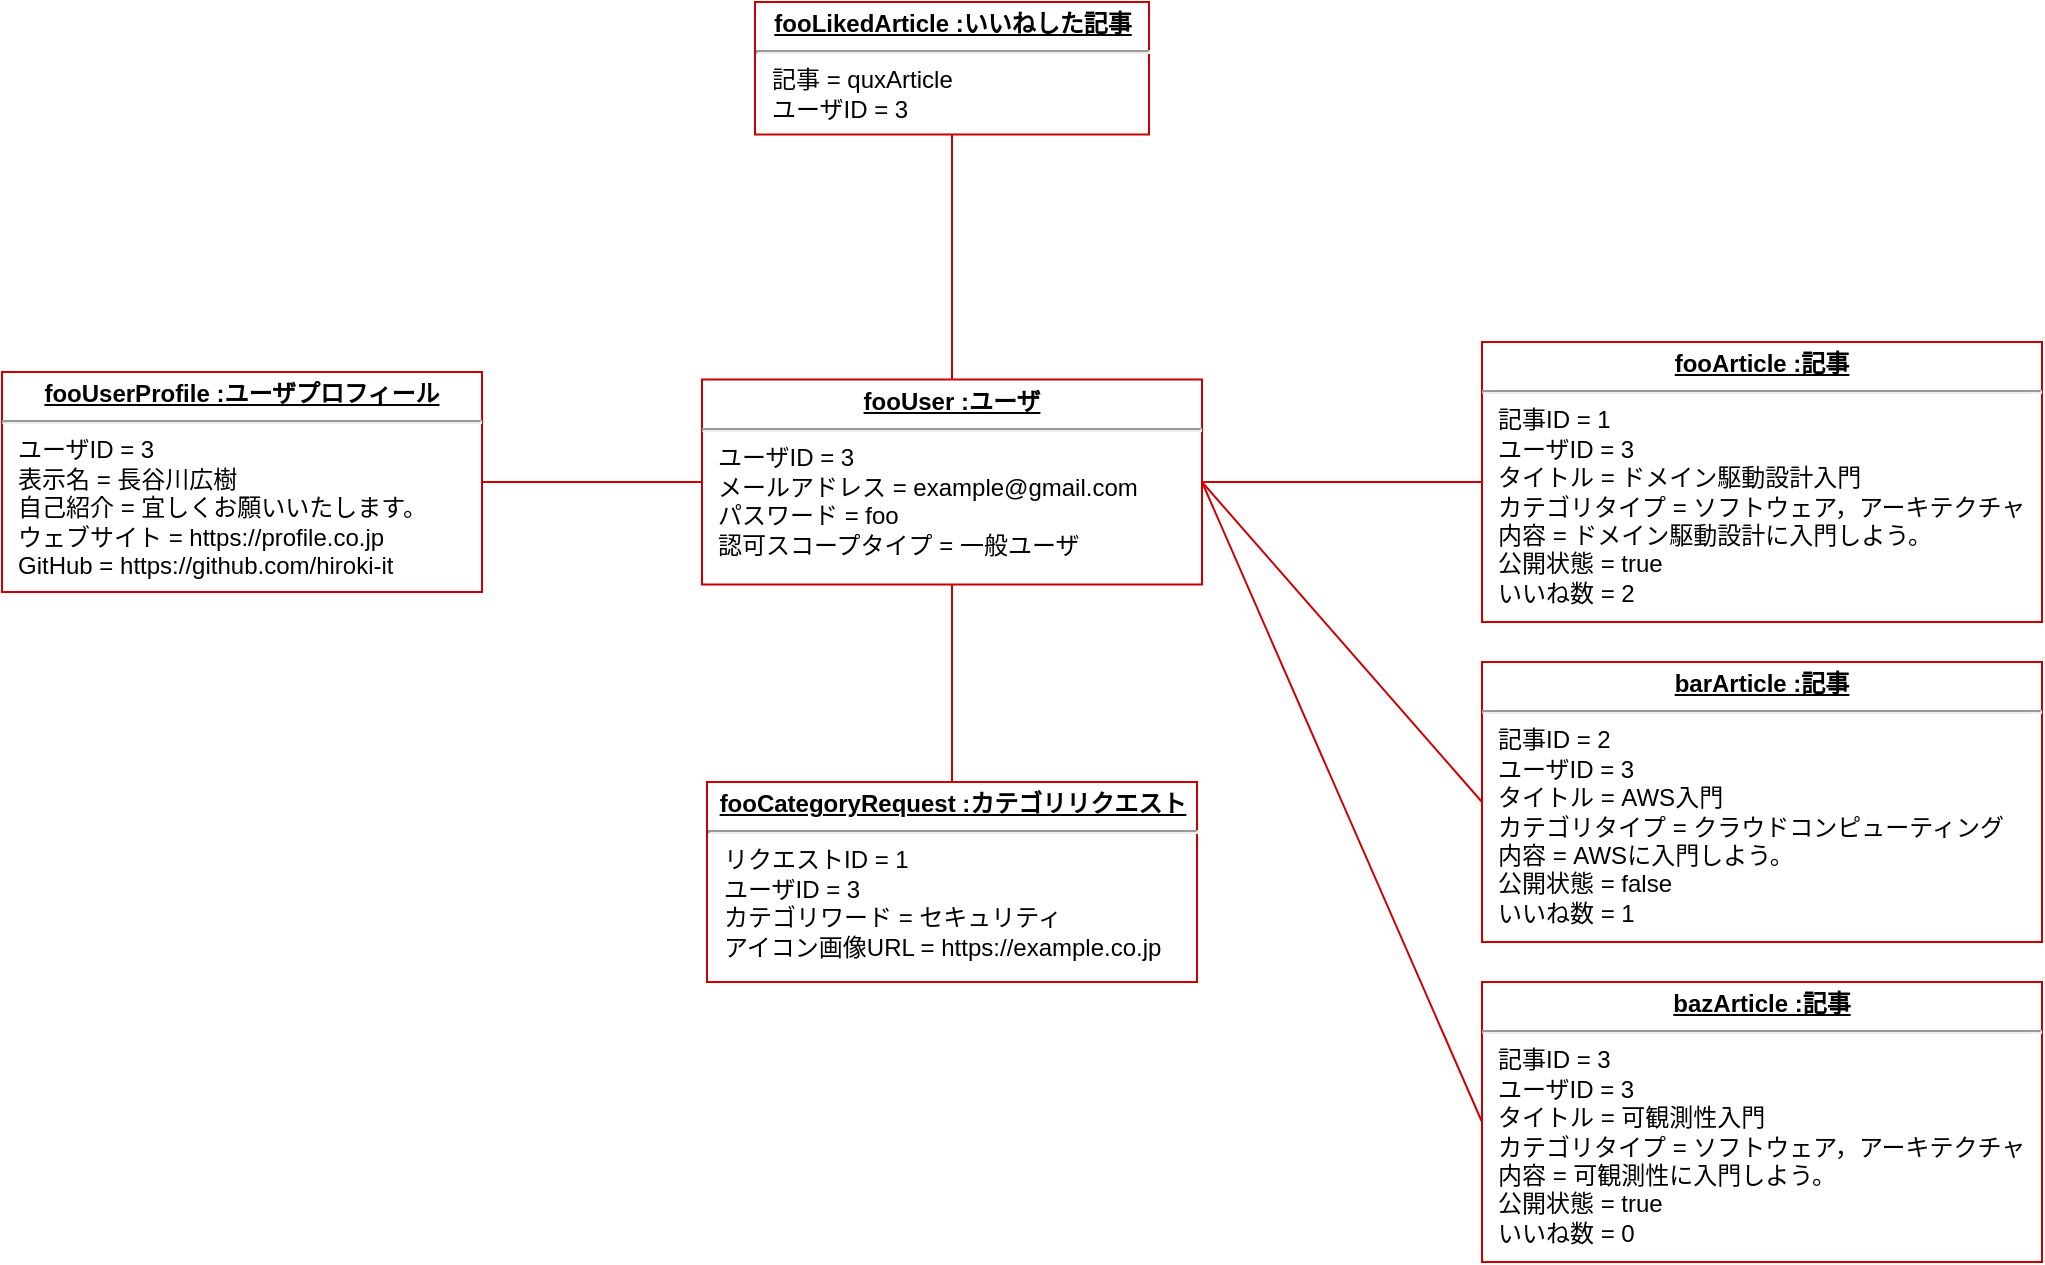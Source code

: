 <mxfile version="13.9.9" type="device"><diagram id="OTeA9lLUiU1dbZIo150b" name="一般ユーザ"><mxGraphModel dx="1913" dy="754" grid="1" gridSize="10" guides="1" tooltips="1" connect="1" arrows="1" fold="1" page="1" pageScale="1" pageWidth="827" pageHeight="1169" math="0" shadow="0"><root><mxCell id="0"/><mxCell id="1" parent="0"/><mxCell id="ms08aWK_DdqWhPKGS5TH-1" value="&lt;p style=&quot;margin: 0px ; margin-top: 4px ; text-align: center ; text-decoration: underline&quot;&gt;&lt;b&gt;fooArticle :記事&lt;/b&gt;&lt;/p&gt;&lt;hr&gt;&lt;p style=&quot;margin: 0px 0px 0px 8px&quot;&gt;記事ID = 1&lt;/p&gt;&lt;p style=&quot;margin: 0px 0px 0px 8px&quot;&gt;ユーザID = 3&lt;/p&gt;&lt;p style=&quot;margin: 0px ; margin-left: 8px&quot;&gt;タイトル = ドメイン駆動設計入門&lt;br&gt;カテゴリタイプ = ソフトウェア，アーキテクチャ&lt;br&gt;内容 = ドメイン駆動設計に入門しよう。&lt;/p&gt;&lt;p style=&quot;margin: 0px ; margin-left: 8px&quot;&gt;公開状態 = true&lt;/p&gt;&lt;p style=&quot;margin: 0px ; margin-left: 8px&quot;&gt;いいね数 = 2&lt;/p&gt;" style="verticalAlign=top;align=left;overflow=fill;fontSize=12;fontFamily=Helvetica;html=1;strokeColor=#CC0000;" parent="1" vertex="1"><mxGeometry x="350" y="460" width="280" height="140" as="geometry"/></mxCell><mxCell id="ms08aWK_DdqWhPKGS5TH-2" value="&lt;p style=&quot;margin: 0px ; margin-top: 4px ; text-align: center ; text-decoration: underline&quot;&gt;&lt;b&gt;barArticle :記事&lt;/b&gt;&lt;/p&gt;&lt;hr&gt;&lt;p style=&quot;margin: 0px 0px 0px 8px&quot;&gt;記事ID = 2&lt;/p&gt;&lt;p style=&quot;margin: 0px 0px 0px 8px&quot;&gt;ユーザID = 3&lt;/p&gt;&lt;p style=&quot;margin: 0px ; margin-left: 8px&quot;&gt;タイトル = AWS入門&lt;br&gt;カテゴリタイプ = クラウドコンピューティング&lt;br&gt;内容 = AWSに入門しよう。&lt;/p&gt;&lt;p style=&quot;margin: 0px ; margin-left: 8px&quot;&gt;公開状態 = false&lt;/p&gt;&lt;p style=&quot;margin: 0px ; margin-left: 8px&quot;&gt;いいね数 = 1&lt;br&gt;&lt;/p&gt;" style="verticalAlign=top;align=left;overflow=fill;fontSize=12;fontFamily=Helvetica;html=1;strokeColor=#CC0000;" parent="1" vertex="1"><mxGeometry x="350" y="620" width="280" height="140" as="geometry"/></mxCell><mxCell id="ms08aWK_DdqWhPKGS5TH-3" value="&lt;p style=&quot;margin: 0px ; margin-top: 4px ; text-align: center ; text-decoration: underline&quot;&gt;&lt;b&gt;bazArticle :記事&lt;/b&gt;&lt;/p&gt;&lt;hr&gt;&lt;p style=&quot;margin: 0px ; margin-left: 8px&quot;&gt;記事ID = 3&lt;/p&gt;&lt;p style=&quot;margin: 0px ; margin-left: 8px&quot;&gt;ユーザID = 3&lt;/p&gt;&lt;p style=&quot;margin: 0px ; margin-left: 8px&quot;&gt;タイトル = 可観測性入門&lt;br&gt;カテゴリタイプ = ソフトウェア，アーキテクチャ&lt;br&gt;内容 = 可観測性に入門しよう。&lt;/p&gt;&lt;p style=&quot;margin: 0px ; margin-left: 8px&quot;&gt;公開状態 = true&lt;/p&gt;&lt;p style=&quot;margin: 0px ; margin-left: 8px&quot;&gt;いいね数 = 0&lt;br&gt;&lt;/p&gt;&lt;p style=&quot;margin: 0px ; margin-left: 8px&quot;&gt;&lt;br&gt;&lt;/p&gt;" style="verticalAlign=top;align=left;overflow=fill;fontSize=12;fontFamily=Helvetica;html=1;strokeColor=#CC0000;" parent="1" vertex="1"><mxGeometry x="350" y="780" width="280" height="140" as="geometry"/></mxCell><mxCell id="ms08aWK_DdqWhPKGS5TH-4" value="&lt;p style=&quot;margin: 0px ; margin-top: 4px ; text-align: center ; text-decoration: underline&quot;&gt;&lt;b&gt;fooUser :ユーザ&lt;/b&gt;&lt;/p&gt;&lt;hr&gt;&lt;p style=&quot;margin: 0px ; margin-left: 8px&quot;&gt;ユーザID = 3&lt;/p&gt;&lt;p style=&quot;margin: 0px ; margin-left: 8px&quot;&gt;メールアドレス = example@gmail.com&lt;br&gt;パスワード = foo&lt;/p&gt;&lt;p style=&quot;margin: 0px ; margin-left: 8px&quot;&gt;認可スコープタイプ = 一般ユーザ&lt;/p&gt;&lt;p style=&quot;margin: 0px ; margin-left: 8px&quot;&gt;&lt;br&gt;&lt;/p&gt;" style="verticalAlign=top;align=left;overflow=fill;fontSize=12;fontFamily=Helvetica;html=1;strokeColor=#CC0000;" parent="1" vertex="1"><mxGeometry x="-40" y="478.75" width="250" height="102.5" as="geometry"/></mxCell><mxCell id="ms08aWK_DdqWhPKGS5TH-5" value="" style="endArrow=none;html=1;entryX=0;entryY=0.5;entryDx=0;entryDy=0;strokeColor=#CC0000;" parent="1" target="ms08aWK_DdqWhPKGS5TH-2" edge="1"><mxGeometry width="50" height="50" relative="1" as="geometry"><mxPoint x="210" y="530" as="sourcePoint"/><mxPoint x="250" y="560" as="targetPoint"/></mxGeometry></mxCell><mxCell id="ms08aWK_DdqWhPKGS5TH-6" value="" style="endArrow=none;html=1;entryX=0;entryY=0.5;entryDx=0;entryDy=0;exitX=1;exitY=0.5;exitDx=0;exitDy=0;strokeColor=#CC0000;" parent="1" source="ms08aWK_DdqWhPKGS5TH-4" target="ms08aWK_DdqWhPKGS5TH-1" edge="1"><mxGeometry width="50" height="50" relative="1" as="geometry"><mxPoint x="210" y="705" as="sourcePoint"/><mxPoint x="340" y="715" as="targetPoint"/></mxGeometry></mxCell><mxCell id="ms08aWK_DdqWhPKGS5TH-7" value="" style="endArrow=none;html=1;entryX=0;entryY=0.5;entryDx=0;entryDy=0;exitX=1;exitY=0.5;exitDx=0;exitDy=0;strokeColor=#CC0000;" parent="1" source="ms08aWK_DdqWhPKGS5TH-4" target="ms08aWK_DdqWhPKGS5TH-3" edge="1"><mxGeometry width="50" height="50" relative="1" as="geometry"><mxPoint x="200" y="755" as="sourcePoint"/><mxPoint x="320" y="755" as="targetPoint"/></mxGeometry></mxCell><mxCell id="ms08aWK_DdqWhPKGS5TH-12" value="&lt;p style=&quot;margin: 0px ; margin-top: 4px ; text-align: center ; text-decoration: underline&quot;&gt;&lt;b&gt;fooCategoryRequest :カテゴリリクエスト&lt;/b&gt;&lt;/p&gt;&lt;hr&gt;&lt;p style=&quot;margin: 0px 0px 0px 8px&quot;&gt;リクエストID = 1&lt;/p&gt;&lt;p style=&quot;margin: 0px 0px 0px 8px&quot;&gt;ユーザID = 3&lt;/p&gt;&lt;p style=&quot;margin: 0px 0px 0px 8px&quot;&gt;カテゴリワード = セキュリティ&lt;/p&gt;&lt;p style=&quot;margin: 0px 0px 0px 8px&quot;&gt;アイコン画像URL = https://example.co.jp&lt;/p&gt;" style="verticalAlign=top;align=left;overflow=fill;fontSize=12;fontFamily=Helvetica;html=1;strokeColor=#CC0000;" parent="1" vertex="1"><mxGeometry x="-37.5" y="680" width="245" height="100" as="geometry"/></mxCell><mxCell id="ms08aWK_DdqWhPKGS5TH-14" value="&lt;p style=&quot;margin: 0px ; margin-top: 4px ; text-align: center ; text-decoration: underline&quot;&gt;&lt;b&gt;fooLikedArticle :いいねした記事&lt;/b&gt;&lt;/p&gt;&lt;hr&gt;&lt;p style=&quot;margin: 0px 0px 0px 8px&quot;&gt;記事 = quxArticle&lt;/p&gt;&lt;p style=&quot;margin: 0px 0px 0px 8px&quot;&gt;ユーザID = 3&lt;/p&gt;" style="verticalAlign=top;align=left;overflow=fill;fontSize=12;fontFamily=Helvetica;html=1;strokeColor=#CC0000;" parent="1" vertex="1"><mxGeometry x="-13.5" y="290" width="197" height="66.25" as="geometry"/></mxCell><mxCell id="WHlAYQI34U6mW_9Bm_gB-1" value="" style="endArrow=none;html=1;entryX=0.5;entryY=0;entryDx=0;entryDy=0;exitX=0.5;exitY=1;exitDx=0;exitDy=0;strokeColor=#CC0000;" parent="1" source="ms08aWK_DdqWhPKGS5TH-4" target="ms08aWK_DdqWhPKGS5TH-12" edge="1"><mxGeometry width="50" height="50" relative="1" as="geometry"><mxPoint x="50" y="622.5" as="sourcePoint"/><mxPoint x="170" y="902.5" as="targetPoint"/></mxGeometry></mxCell><mxCell id="WHlAYQI34U6mW_9Bm_gB-2" value="" style="endArrow=none;html=1;entryX=0.5;entryY=1;entryDx=0;entryDy=0;exitX=0.5;exitY=0;exitDx=0;exitDy=0;strokeColor=#CC0000;" parent="1" source="ms08aWK_DdqWhPKGS5TH-4" target="ms08aWK_DdqWhPKGS5TH-14" edge="1"><mxGeometry width="50" height="50" relative="1" as="geometry"><mxPoint x="-110" y="560" as="sourcePoint"/><mxPoint x="-110" y="657.5" as="targetPoint"/></mxGeometry></mxCell><mxCell id="76IJNW5xvApebwOwJ2Ju-1" value="&lt;p style=&quot;margin: 0px ; margin-top: 4px ; text-align: center ; text-decoration: underline&quot;&gt;&lt;b&gt;fooUserProfile :ユーザプロフィール&lt;/b&gt;&lt;/p&gt;&lt;hr&gt;&lt;p style=&quot;margin: 0px 0px 0px 8px&quot;&gt;ユーザID = 3&lt;/p&gt;&lt;p style=&quot;margin: 0px 0px 0px 8px&quot;&gt;表示名 = 長谷川広樹&lt;/p&gt;&lt;p style=&quot;margin: 0px 0px 0px 8px&quot;&gt;自己紹介 = 宜しくお願いいたします。&lt;/p&gt;&lt;p style=&quot;margin: 0px 0px 0px 8px&quot;&gt;ウェブサイト = https://profile.co.jp&lt;/p&gt;&lt;p style=&quot;margin: 0px 0px 0px 8px&quot;&gt;GitHub =&amp;nbsp;https://github.com/hiroki-it&lt;/p&gt;&lt;p style=&quot;margin: 0px 0px 0px 8px&quot;&gt;&lt;br&gt;&lt;/p&gt;" style="verticalAlign=top;align=left;overflow=fill;fontSize=12;fontFamily=Helvetica;html=1;strokeColor=#CC0000;" parent="1" vertex="1"><mxGeometry x="-390" y="475" width="240" height="110" as="geometry"/></mxCell><mxCell id="76IJNW5xvApebwOwJ2Ju-2" value="" style="endArrow=none;html=1;entryX=1;entryY=0.5;entryDx=0;entryDy=0;exitX=0;exitY=0.5;exitDx=0;exitDy=0;strokeColor=#CC0000;" parent="1" source="ms08aWK_DdqWhPKGS5TH-4" target="76IJNW5xvApebwOwJ2Ju-1" edge="1"><mxGeometry width="50" height="50" relative="1" as="geometry"><mxPoint x="-120" y="563.12" as="sourcePoint"/><mxPoint x="-120" y="660.62" as="targetPoint"/></mxGeometry></mxCell></root></mxGraphModel></diagram></mxfile>